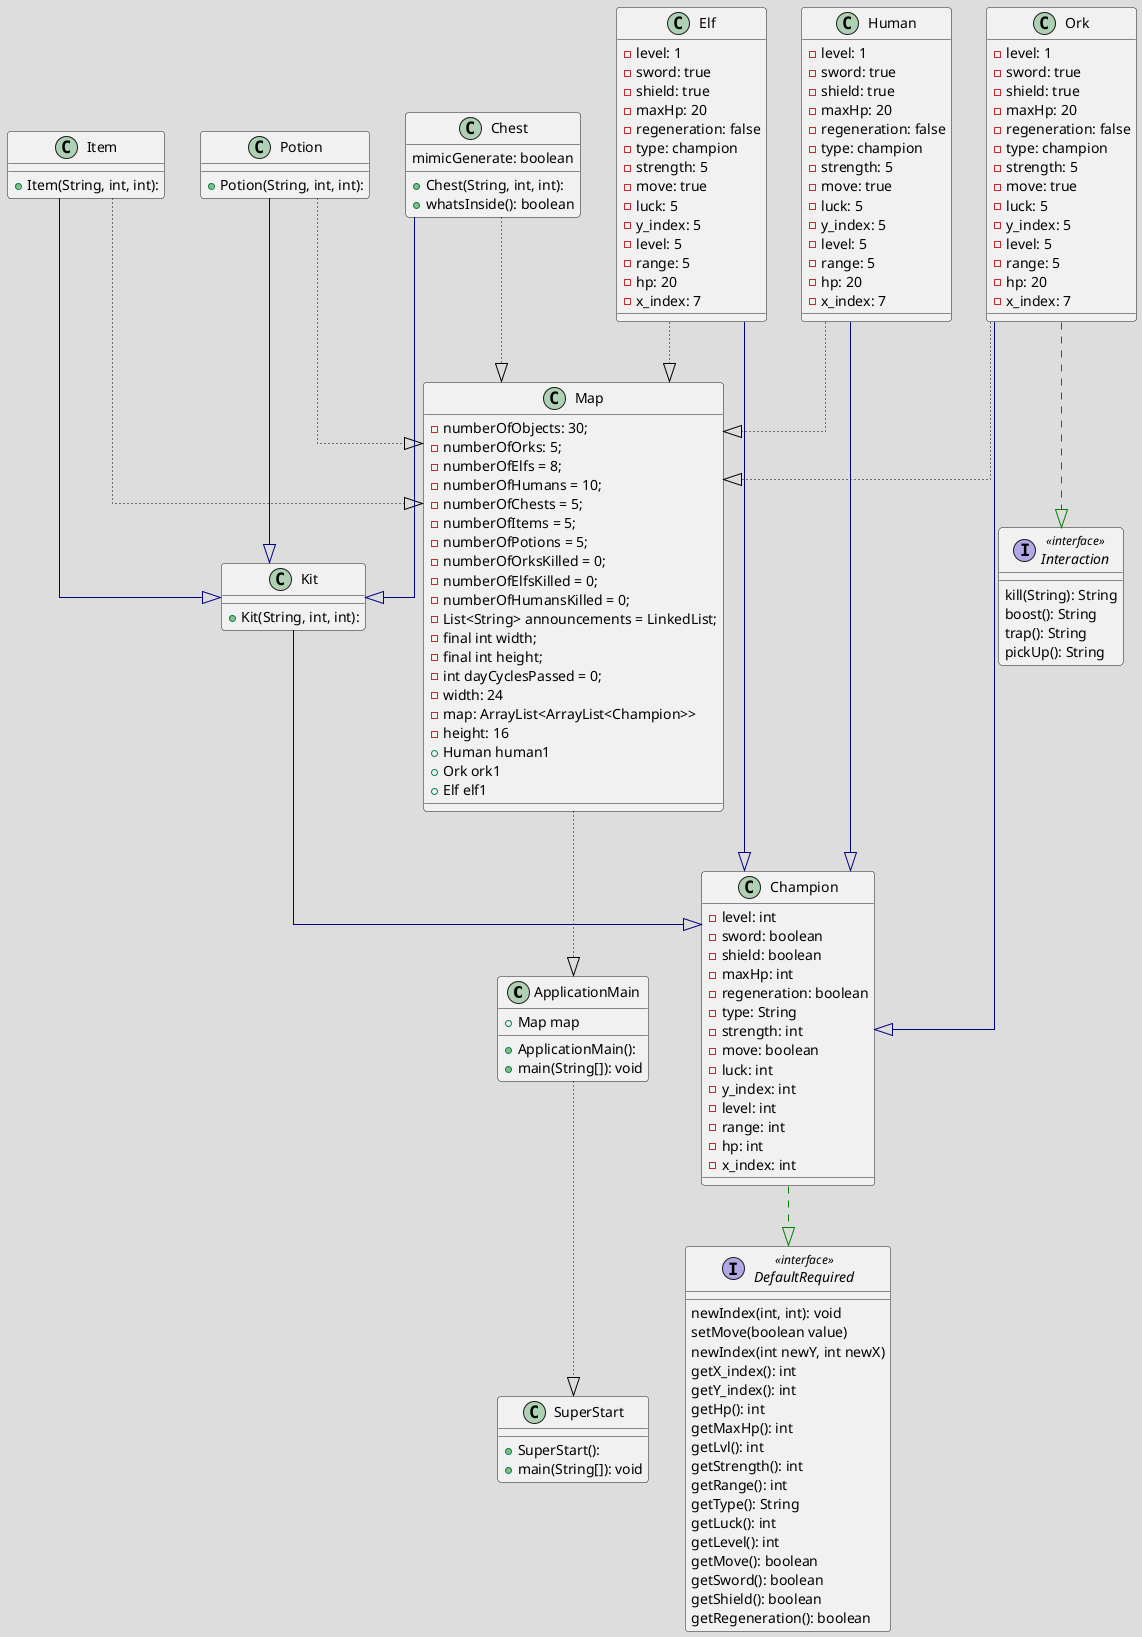 @startuml

!theme toy
top to bottom direction
skinparam linetype ortho

class ApplicationMain {
   + Map map
  + ApplicationMain(): 
  + main(String[]): void
}
class Champion {
  - level: int
  - sword: boolean
  - shield: boolean
  - maxHp: int
  - regeneration: boolean
  - type: String
  - strength: int
  - move: boolean
  - luck: int
  - y_index: int
  - level: int
  - range: int
  - hp: int
  - x_index: int
}
class Chest {
  + Chest(String, int, int): 
  + whatsInside(): boolean
   mimicGenerate: boolean
}
interface DefaultRequired << interface >> {
  newIndex(int, int): void
   setMove(boolean value)
   newIndex(int newY, int newX)
   getX_index(): int
   getY_index(): int
   getHp(): int
   getMaxHp(): int
   getLvl(): int
   getStrength(): int
   getRange(): int
    getType(): String
    getLuck(): int
    getLevel(): int
    getMove(): boolean
    getSword(): boolean
    getShield(): boolean
    getRegeneration(): boolean

}
class Elf {
  - level: 1
   - sword: true
   - shield: true
   - maxHp: 20
    - regeneration: false
    - type: champion
    - strength: 5
    - move: true
    - luck: 5
    - y_index: 5
    - level: 5
    - range: 5
    - hp: 20
    - x_index: 7
}
class Human {
  - level: 1
   - sword: true
   - shield: true
   - maxHp: 20
    - regeneration: false
    - type: champion
    - strength: 5
    - move: true
    - luck: 5
    - y_index: 5
    - level: 5
    - range: 5
    - hp: 20
    - x_index: 7
}
interface Interaction << interface >> {
   kill(String): String
   boost(): String
   trap(): String
   pickUp(): String
}
class Item {
  + Item(String, int, int): 
}
class Kit {
  + Kit(String, int, int): 
}
class Map {
    -  numberOfObjects: 30;
    -  numberOfOrks: 5;
    -  numberOfElfs = 8;
    -  numberOfHumans = 10;
    -  numberOfChests = 5;
    -  numberOfItems = 5;
    -  numberOfPotions = 5;
    -  numberOfOrksKilled = 0;
    - numberOfElfsKilled = 0;
    - numberOfHumansKilled = 0;
    - List<String> announcements = LinkedList;
    - final int width;
    - final int height;
    - int dayCyclesPassed = 0;
  - width: 24
  - map: ArrayList<ArrayList<Champion>>
  - height: 16
  + Human human1
  + Ork ork1
  + Elf elf1
}
class Ork {
  - level: 1
   - sword: true
   - shield: true
   - maxHp: 20
    - regeneration: false
    - type: champion
    - strength: 5
    - move: true
    - luck: 5
    - y_index: 5
    - level: 5
    - range: 5
    - hp: 20
    - x_index: 7
}
class Potion {
  + Potion(String, int, int): 
}
class SuperStart {
  + SuperStart(): 
  + main(String[]): void
}

Map         -[#000000,dotted]-^  ApplicationMain
Elf              -[#000000,dotted]-^  Map
Ork              -[#000000,dotted]-^  Map
Human            -[#000000,dotted]-^  Map
Potion              -[#000000,dotted]-^  Map
Chest              -[#000000,dotted]-^  Map
Item            -[#000000,dotted]-^  Map
ApplicationMain            -[#000000,dotted]-^  SuperStart


Champion         -[#008200,dashed]-^  DefaultRequired 
Chest            -[#000082,plain]-^  Kit             
Elf              -[#000082,plain]-^  Champion        
Human            -[#000082,plain]-^  Champion        
Item             -[#000082,plain]-^  Kit             
Kit              -[#000082,plain]-^  Champion        
Ork              -[#000082,plain]-^  Champion        
Ork              -[#008200,dashed]-^  Interaction     
Potion           -[#000082,plain]-^  Kit             
@enduml
